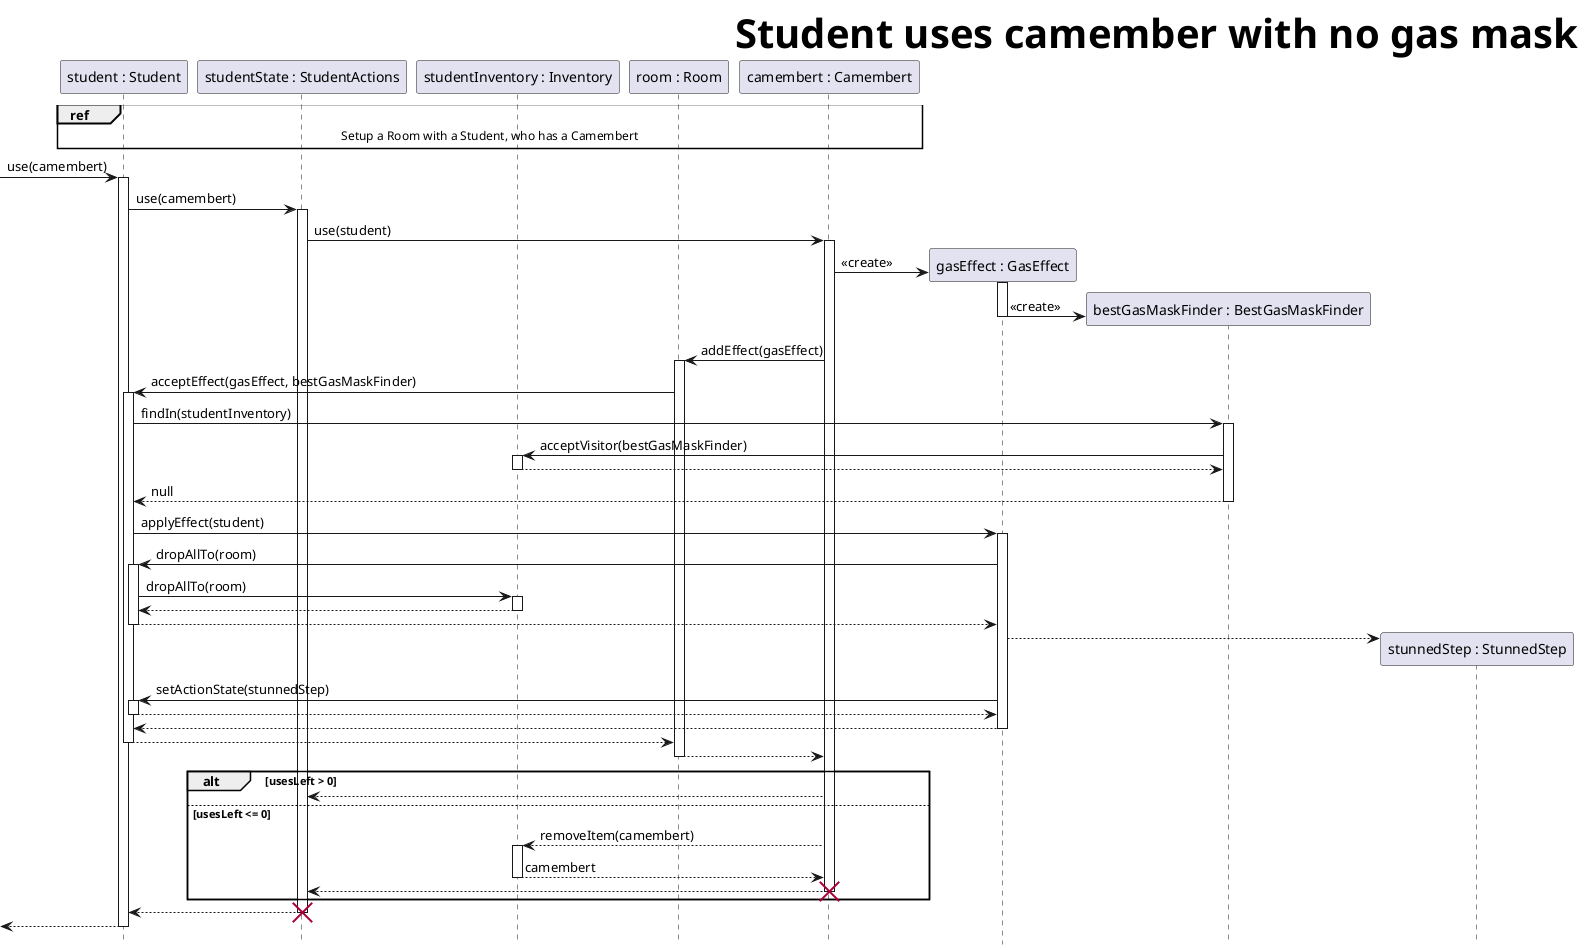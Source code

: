 @startuml Student uses camember with no gas mask
skinparam headerFontSize 40
skinparam HeaderFontColor #000000
skinparam HeaderFontStyle bold
header Student uses camember with no gas mask
hide footbox

participant S1 as "student : Student"
participant S1S as "studentState : StudentActions"
participant S1I as "studentInventory : Inventory"
participant R as "room : Room"
participant C as "camembert : Camembert"

ref over S1, C: Setup a Room with a Student, who has a Camembert
-> S1 ++: use(camembert)
S1 -> S1S ++: use(camembert)
S1S -> C ++: use(student)
create G as "gasEffect : GasEffect"
C -> G ++: <<create>>
create F as "bestGasMaskFinder : BestGasMaskFinder"
G -> F : <<create>>
deactivate G
C -> R ++: addEffect(gasEffect)
    R -> S1 ++ : acceptEffect(gasEffect, bestGasMaskFinder)
    S1 -> F ++: findIn(studentInventory)
    F -> S1I ++: acceptVisitor(bestGasMaskFinder)
    return
    return null
    S1 -> G ++ : applyEffect(student)
    G -> S1 ++: dropAllTo(room)
    S1 -> S1I ++ : dropAllTo(room)
    return
    return
    create S as "stunnedStep : StunnedStep"
    G --> S <<create>>

    G -> S1 ++: setActionState(stunnedStep)
    return
return 
return 
return

alt usesLeft > 0
    C --> S1S
else usesLeft <= 0
    C --> S1I++: removeItem(camembert)
    return camembert
    return
    destroy C
end

return
destroy S1S
return

@enduml

